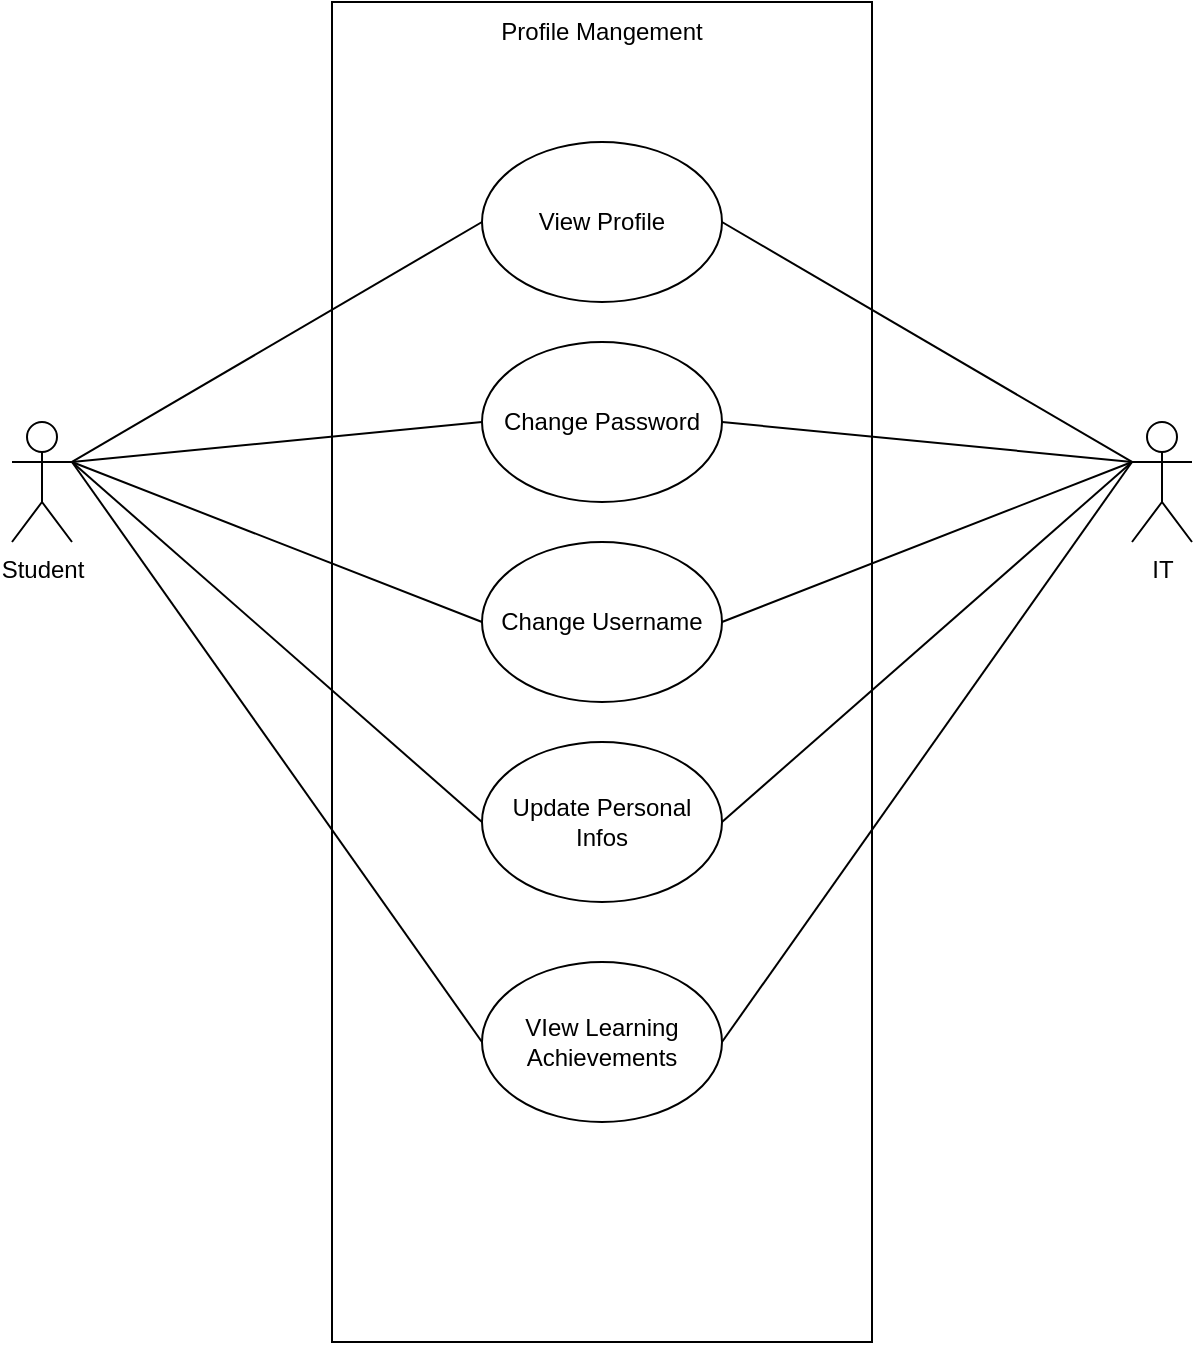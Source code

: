 <mxfile version="24.6.4" type="github">
  <diagram name="Page-1" id="hILm4XUcUnlVsUYQY2Xh">
    <mxGraphModel dx="605" dy="728" grid="1" gridSize="10" guides="1" tooltips="1" connect="1" arrows="1" fold="1" page="1" pageScale="1" pageWidth="850" pageHeight="1100" math="0" shadow="0">
      <root>
        <mxCell id="0" />
        <mxCell id="1" parent="0" />
        <mxCell id="JedD7cSP0FU9q_ZgsTjB-1" value="l" style="rounded=0;whiteSpace=wrap;html=1;" parent="1" vertex="1">
          <mxGeometry x="230" y="40" width="270" height="670" as="geometry" />
        </mxCell>
        <mxCell id="JedD7cSP0FU9q_ZgsTjB-2" value="Student" style="shape=umlActor;verticalLabelPosition=bottom;verticalAlign=top;html=1;outlineConnect=0;" parent="1" vertex="1">
          <mxGeometry x="70" y="250" width="30" height="60" as="geometry" />
        </mxCell>
        <mxCell id="JedD7cSP0FU9q_ZgsTjB-3" value="View Profile" style="ellipse;whiteSpace=wrap;html=1;" parent="1" vertex="1">
          <mxGeometry x="305" y="110" width="120" height="80" as="geometry" />
        </mxCell>
        <mxCell id="JedD7cSP0FU9q_ZgsTjB-4" value="Change Password" style="ellipse;whiteSpace=wrap;html=1;" parent="1" vertex="1">
          <mxGeometry x="305" y="210" width="120" height="80" as="geometry" />
        </mxCell>
        <mxCell id="JedD7cSP0FU9q_ZgsTjB-5" value="Change Username" style="ellipse;whiteSpace=wrap;html=1;" parent="1" vertex="1">
          <mxGeometry x="305" y="310" width="120" height="80" as="geometry" />
        </mxCell>
        <mxCell id="JedD7cSP0FU9q_ZgsTjB-6" value="Update Personal Infos" style="ellipse;whiteSpace=wrap;html=1;" parent="1" vertex="1">
          <mxGeometry x="305" y="410" width="120" height="80" as="geometry" />
        </mxCell>
        <mxCell id="JedD7cSP0FU9q_ZgsTjB-8" value="IT" style="shape=umlActor;verticalLabelPosition=bottom;verticalAlign=top;html=1;outlineConnect=0;" parent="1" vertex="1">
          <mxGeometry x="630" y="250" width="30" height="60" as="geometry" />
        </mxCell>
        <mxCell id="JedD7cSP0FU9q_ZgsTjB-9" value="Profile Mangement" style="text;html=1;align=center;verticalAlign=middle;whiteSpace=wrap;rounded=0;" parent="1" vertex="1">
          <mxGeometry x="240" y="40" width="250" height="30" as="geometry" />
        </mxCell>
        <mxCell id="JedD7cSP0FU9q_ZgsTjB-11" value="VIew Learning Achievements" style="ellipse;whiteSpace=wrap;html=1;" parent="1" vertex="1">
          <mxGeometry x="305" y="520" width="120" height="80" as="geometry" />
        </mxCell>
        <mxCell id="JedD7cSP0FU9q_ZgsTjB-12" style="edgeStyle=orthogonalEdgeStyle;rounded=0;orthogonalLoop=1;jettySize=auto;html=1;exitX=0.5;exitY=1;exitDx=0;exitDy=0;" parent="1" source="JedD7cSP0FU9q_ZgsTjB-1" target="JedD7cSP0FU9q_ZgsTjB-1" edge="1">
          <mxGeometry relative="1" as="geometry" />
        </mxCell>
        <mxCell id="JedD7cSP0FU9q_ZgsTjB-13" value="" style="endArrow=none;html=1;rounded=0;exitX=1;exitY=0.333;exitDx=0;exitDy=0;exitPerimeter=0;entryX=0;entryY=0.5;entryDx=0;entryDy=0;" parent="1" source="JedD7cSP0FU9q_ZgsTjB-2" target="JedD7cSP0FU9q_ZgsTjB-3" edge="1">
          <mxGeometry width="50" height="50" relative="1" as="geometry">
            <mxPoint x="330" y="320" as="sourcePoint" />
            <mxPoint x="380" y="270" as="targetPoint" />
          </mxGeometry>
        </mxCell>
        <mxCell id="JedD7cSP0FU9q_ZgsTjB-14" value="" style="endArrow=none;html=1;rounded=0;entryX=0;entryY=0.5;entryDx=0;entryDy=0;" parent="1" target="JedD7cSP0FU9q_ZgsTjB-4" edge="1">
          <mxGeometry width="50" height="50" relative="1" as="geometry">
            <mxPoint x="100" y="270" as="sourcePoint" />
            <mxPoint x="315" y="160" as="targetPoint" />
          </mxGeometry>
        </mxCell>
        <mxCell id="JedD7cSP0FU9q_ZgsTjB-15" value="" style="endArrow=none;html=1;rounded=0;entryX=0;entryY=0.5;entryDx=0;entryDy=0;" parent="1" target="JedD7cSP0FU9q_ZgsTjB-5" edge="1">
          <mxGeometry width="50" height="50" relative="1" as="geometry">
            <mxPoint x="100" y="270" as="sourcePoint" />
            <mxPoint x="315" y="260" as="targetPoint" />
          </mxGeometry>
        </mxCell>
        <mxCell id="JedD7cSP0FU9q_ZgsTjB-16" value="" style="endArrow=none;html=1;rounded=0;entryX=0;entryY=0.333;entryDx=0;entryDy=0;entryPerimeter=0;exitX=1;exitY=0.5;exitDx=0;exitDy=0;" parent="1" source="JedD7cSP0FU9q_ZgsTjB-3" target="JedD7cSP0FU9q_ZgsTjB-8" edge="1">
          <mxGeometry width="50" height="50" relative="1" as="geometry">
            <mxPoint x="120" y="290" as="sourcePoint" />
            <mxPoint x="325" y="270" as="targetPoint" />
          </mxGeometry>
        </mxCell>
        <mxCell id="JedD7cSP0FU9q_ZgsTjB-17" value="" style="endArrow=none;html=1;rounded=0;entryX=0;entryY=0.333;entryDx=0;entryDy=0;entryPerimeter=0;exitX=1;exitY=0.5;exitDx=0;exitDy=0;" parent="1" source="JedD7cSP0FU9q_ZgsTjB-4" target="JedD7cSP0FU9q_ZgsTjB-8" edge="1">
          <mxGeometry width="50" height="50" relative="1" as="geometry">
            <mxPoint x="435" y="160" as="sourcePoint" />
            <mxPoint x="640" y="280" as="targetPoint" />
          </mxGeometry>
        </mxCell>
        <mxCell id="JedD7cSP0FU9q_ZgsTjB-18" value="" style="endArrow=none;html=1;rounded=0;entryX=0;entryY=0.333;entryDx=0;entryDy=0;entryPerimeter=0;exitX=1;exitY=0.5;exitDx=0;exitDy=0;" parent="1" source="JedD7cSP0FU9q_ZgsTjB-5" target="JedD7cSP0FU9q_ZgsTjB-8" edge="1">
          <mxGeometry width="50" height="50" relative="1" as="geometry">
            <mxPoint x="435" y="260" as="sourcePoint" />
            <mxPoint x="640" y="280" as="targetPoint" />
          </mxGeometry>
        </mxCell>
        <mxCell id="JedD7cSP0FU9q_ZgsTjB-19" value="" style="endArrow=none;html=1;rounded=0;exitX=1;exitY=0.5;exitDx=0;exitDy=0;entryX=0;entryY=0.333;entryDx=0;entryDy=0;entryPerimeter=0;" parent="1" source="JedD7cSP0FU9q_ZgsTjB-6" target="JedD7cSP0FU9q_ZgsTjB-8" edge="1">
          <mxGeometry width="50" height="50" relative="1" as="geometry">
            <mxPoint x="435" y="360" as="sourcePoint" />
            <mxPoint x="600" y="380" as="targetPoint" />
          </mxGeometry>
        </mxCell>
        <mxCell id="JedD7cSP0FU9q_ZgsTjB-20" value="" style="endArrow=none;html=1;rounded=0;exitX=1;exitY=0.5;exitDx=0;exitDy=0;" parent="1" source="JedD7cSP0FU9q_ZgsTjB-11" edge="1">
          <mxGeometry width="50" height="50" relative="1" as="geometry">
            <mxPoint x="435" y="460" as="sourcePoint" />
            <mxPoint x="630" y="270" as="targetPoint" />
          </mxGeometry>
        </mxCell>
        <mxCell id="PNkpL1E6x9W3FDBqQzHW-3" value="" style="endArrow=none;html=1;rounded=0;entryX=0;entryY=0.5;entryDx=0;entryDy=0;exitX=1;exitY=0.333;exitDx=0;exitDy=0;exitPerimeter=0;" edge="1" parent="1" source="JedD7cSP0FU9q_ZgsTjB-2" target="JedD7cSP0FU9q_ZgsTjB-6">
          <mxGeometry width="50" height="50" relative="1" as="geometry">
            <mxPoint x="110" y="280" as="sourcePoint" />
            <mxPoint x="315" y="360" as="targetPoint" />
          </mxGeometry>
        </mxCell>
        <mxCell id="PNkpL1E6x9W3FDBqQzHW-4" value="" style="endArrow=none;html=1;rounded=0;entryX=0;entryY=0.5;entryDx=0;entryDy=0;exitX=1;exitY=0.333;exitDx=0;exitDy=0;exitPerimeter=0;" edge="1" parent="1" source="JedD7cSP0FU9q_ZgsTjB-2" target="JedD7cSP0FU9q_ZgsTjB-11">
          <mxGeometry width="50" height="50" relative="1" as="geometry">
            <mxPoint x="110" y="280" as="sourcePoint" />
            <mxPoint x="315" y="460" as="targetPoint" />
          </mxGeometry>
        </mxCell>
      </root>
    </mxGraphModel>
  </diagram>
</mxfile>
